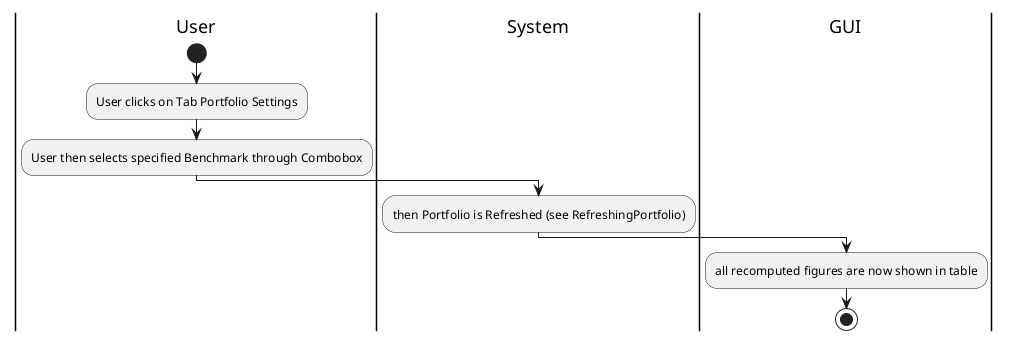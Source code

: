 @startuml

|User|

start

:User clicks on Tab Portfolio Settings;
:User then selects specified Benchmark through Combobox;
|System|
:then Portfolio is Refreshed (see RefreshingPortfolio);
|GUI|
:all recomputed figures are now shown in table;
stop
@enduml